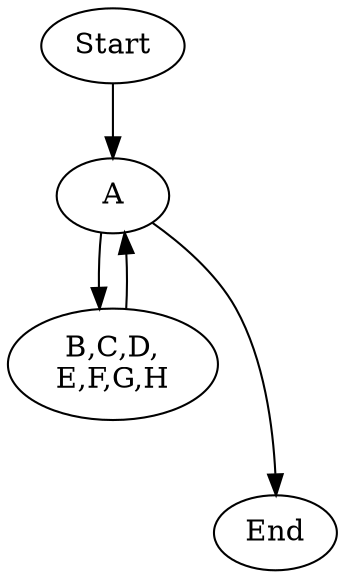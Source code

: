 digraph G {
{rank=source; Start;}
{rank=sink; End;}

B [label="B,C,D,\nE,F,G,H"];

Start->A;
A->End;
A->B;
B->A;
}
